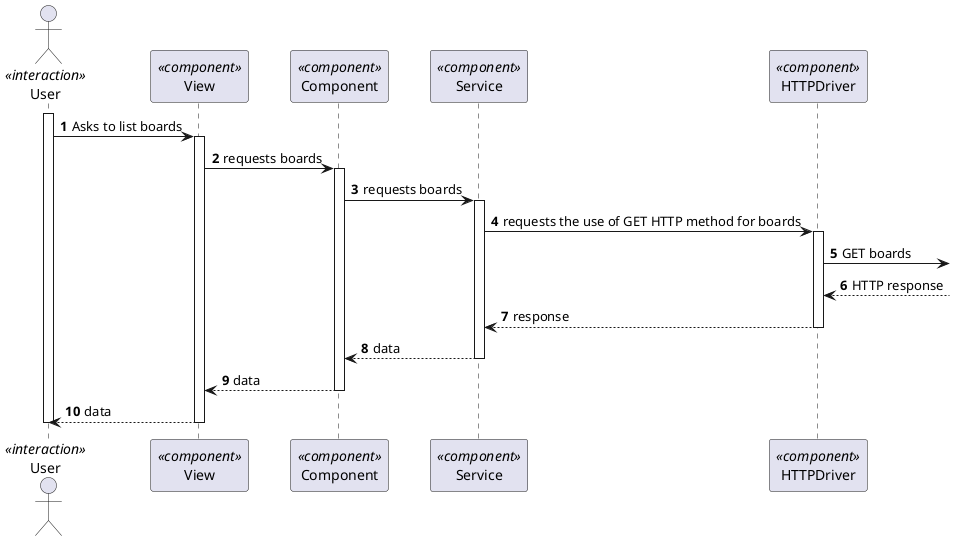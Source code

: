 @startuml

actor User as user<<interaction>>
participant View as view<<component>>
participant Component as comp<<component>>
participant Service as service<<component>>
participant HTTPDriver as http<<component>>


autonumber
activate user

user -> view: Asks to list boards

activate view

view -> comp: requests boards

activate comp

comp -> service : requests boards

activate service

service -> http : requests the use of GET HTTP method for boards

activate http

http ->  : GET boards

http <--  : HTTP response

http --> service: response

deactivate http

service --> comp:  data

deactivate service

comp --> view: data

deactivate comp

view --> user: data

deactivate view

deactivate user


@enduml
